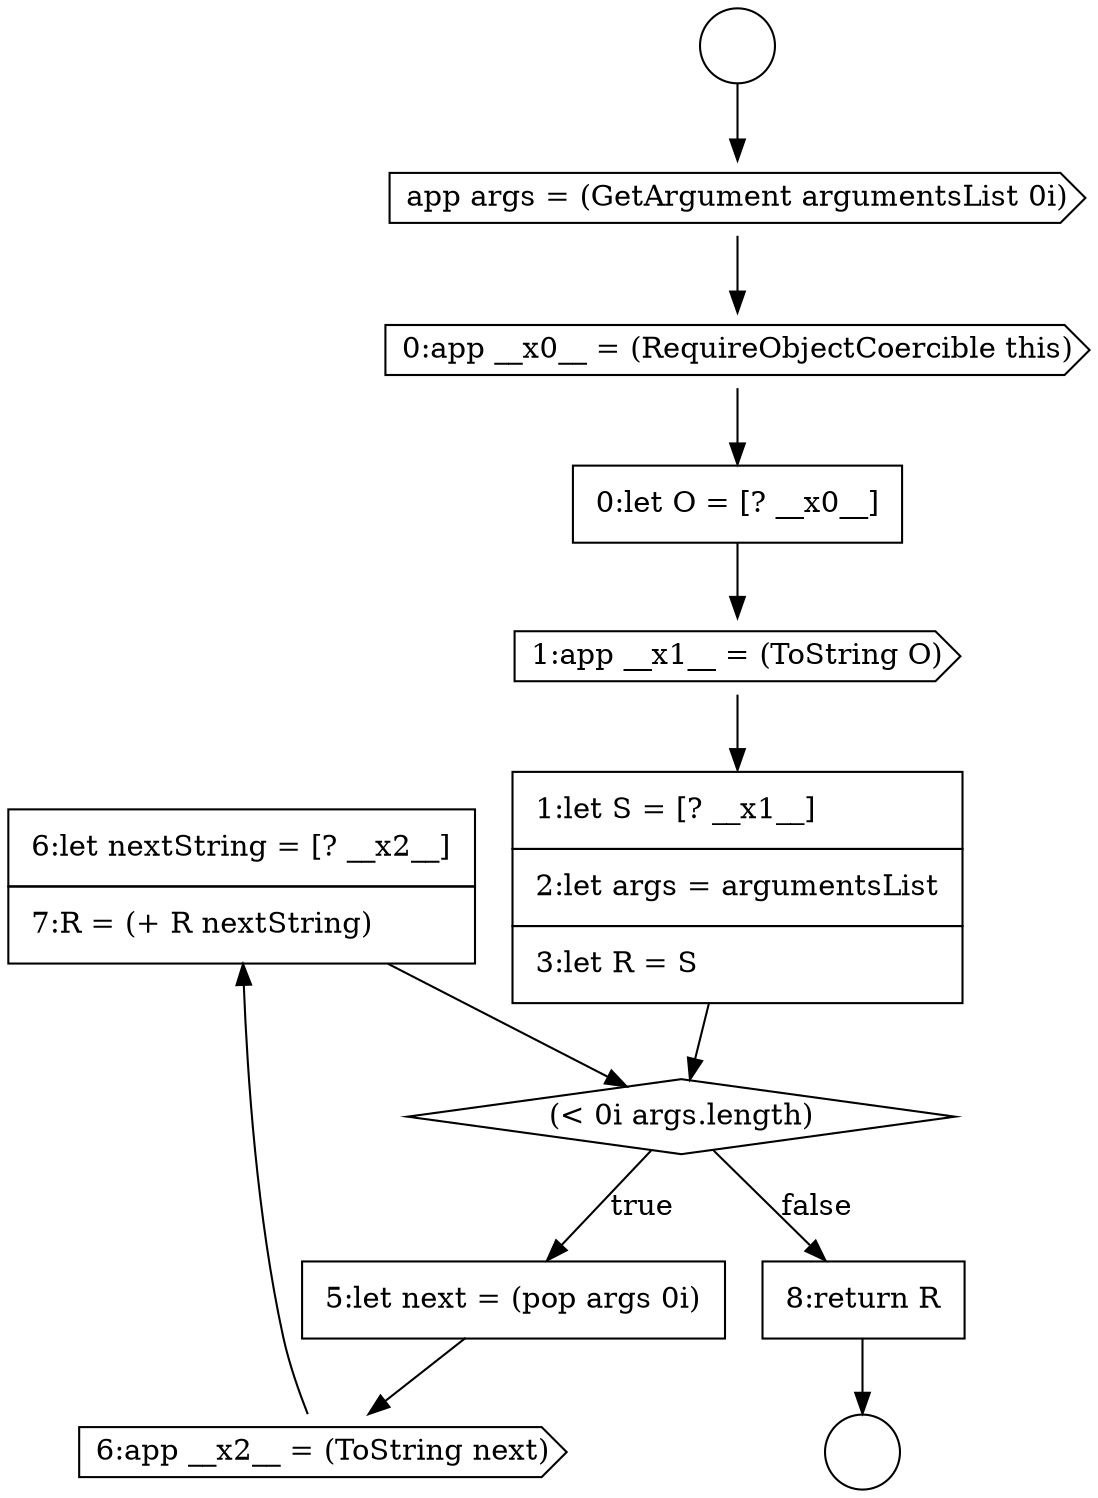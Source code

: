 digraph {
  node12975 [shape=none, margin=0, label=<<font color="black">
    <table border="0" cellborder="1" cellspacing="0" cellpadding="10">
      <tr><td align="left">6:let nextString = [? __x2__]</td></tr>
      <tr><td align="left">7:R = (+ R nextString)</td></tr>
    </table>
  </font>> color="black" fillcolor="white" style=filled]
  node12971 [shape=none, margin=0, label=<<font color="black">
    <table border="0" cellborder="1" cellspacing="0" cellpadding="10">
      <tr><td align="left">1:let S = [? __x1__]</td></tr>
      <tr><td align="left">2:let args = argumentsList</td></tr>
      <tr><td align="left">3:let R = S</td></tr>
    </table>
  </font>> color="black" fillcolor="white" style=filled]
  node12966 [shape=circle label=" " color="black" fillcolor="white" style=filled]
  node12970 [shape=cds, label=<<font color="black">1:app __x1__ = (ToString O)</font>> color="black" fillcolor="white" style=filled]
  node12974 [shape=cds, label=<<font color="black">6:app __x2__ = (ToString next)</font>> color="black" fillcolor="white" style=filled]
  node12967 [shape=cds, label=<<font color="black">app args = (GetArgument argumentsList 0i)</font>> color="black" fillcolor="white" style=filled]
  node12969 [shape=none, margin=0, label=<<font color="black">
    <table border="0" cellborder="1" cellspacing="0" cellpadding="10">
      <tr><td align="left">0:let O = [? __x0__]</td></tr>
    </table>
  </font>> color="black" fillcolor="white" style=filled]
  node12973 [shape=none, margin=0, label=<<font color="black">
    <table border="0" cellborder="1" cellspacing="0" cellpadding="10">
      <tr><td align="left">5:let next = (pop args 0i)</td></tr>
    </table>
  </font>> color="black" fillcolor="white" style=filled]
  node12968 [shape=cds, label=<<font color="black">0:app __x0__ = (RequireObjectCoercible this)</font>> color="black" fillcolor="white" style=filled]
  node12976 [shape=none, margin=0, label=<<font color="black">
    <table border="0" cellborder="1" cellspacing="0" cellpadding="10">
      <tr><td align="left">8:return R</td></tr>
    </table>
  </font>> color="black" fillcolor="white" style=filled]
  node12972 [shape=diamond, label=<<font color="black">(&lt; 0i args.length)</font>> color="black" fillcolor="white" style=filled]
  node12965 [shape=circle label=" " color="black" fillcolor="white" style=filled]
  node12972 -> node12973 [label=<<font color="black">true</font>> color="black"]
  node12972 -> node12976 [label=<<font color="black">false</font>> color="black"]
  node12976 -> node12966 [ color="black"]
  node12975 -> node12972 [ color="black"]
  node12974 -> node12975 [ color="black"]
  node12968 -> node12969 [ color="black"]
  node12973 -> node12974 [ color="black"]
  node12969 -> node12970 [ color="black"]
  node12970 -> node12971 [ color="black"]
  node12967 -> node12968 [ color="black"]
  node12971 -> node12972 [ color="black"]
  node12965 -> node12967 [ color="black"]
}
